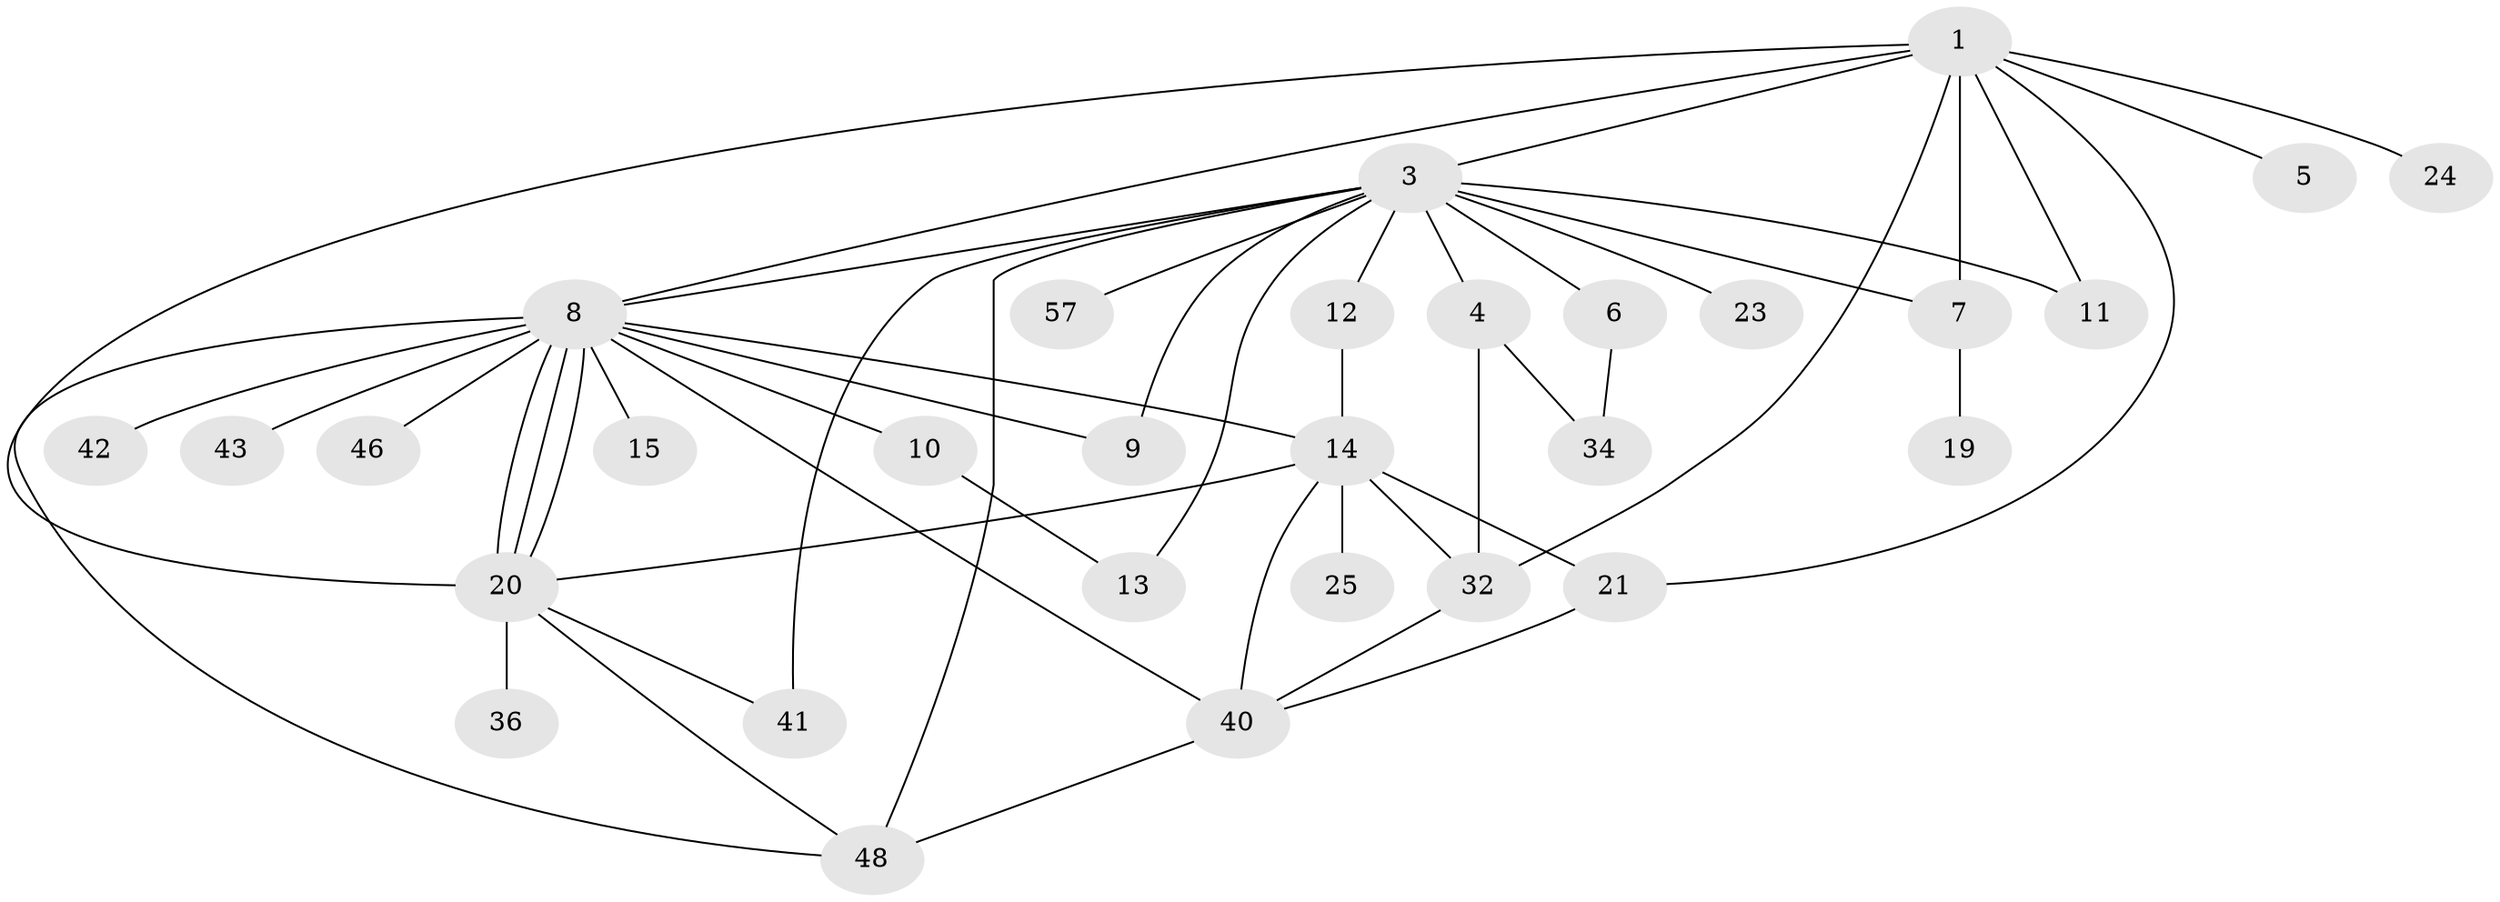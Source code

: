 // original degree distribution, {7: 0.03333333333333333, 5: 0.016666666666666666, 14: 0.016666666666666666, 3: 0.13333333333333333, 1: 0.4, 2: 0.23333333333333334, 15: 0.016666666666666666, 4: 0.1, 6: 0.05}
// Generated by graph-tools (version 1.1) at 2025/14/03/09/25 04:14:27]
// undirected, 30 vertices, 50 edges
graph export_dot {
graph [start="1"]
  node [color=gray90,style=filled];
  1 [super="+50+2+39"];
  3;
  4 [super="+31+49"];
  5;
  6 [super="+16"];
  7;
  8 [super="+30"];
  9;
  10;
  11;
  12;
  13;
  14 [super="+26+18+22"];
  15 [super="+17"];
  19;
  20 [super="+27"];
  21 [super="+35"];
  23;
  24;
  25;
  32;
  34;
  36;
  40 [super="+59"];
  41;
  42;
  43;
  46;
  48 [super="+60+51"];
  57;
  1 -- 7;
  1 -- 11;
  1 -- 32;
  1 -- 21;
  1 -- 8;
  1 -- 3;
  1 -- 20;
  1 -- 5;
  1 -- 24;
  3 -- 4;
  3 -- 6 [weight=2];
  3 -- 7;
  3 -- 8;
  3 -- 9;
  3 -- 11;
  3 -- 12;
  3 -- 13;
  3 -- 23;
  3 -- 41;
  3 -- 57;
  3 -- 48;
  4 -- 32;
  4 -- 34;
  6 -- 34;
  7 -- 19;
  8 -- 9;
  8 -- 10;
  8 -- 14;
  8 -- 15;
  8 -- 20;
  8 -- 20;
  8 -- 20;
  8 -- 40;
  8 -- 42;
  8 -- 43;
  8 -- 46;
  8 -- 48;
  10 -- 13;
  12 -- 14;
  14 -- 21 [weight=2];
  14 -- 25;
  14 -- 32;
  14 -- 20;
  14 -- 40;
  20 -- 48;
  20 -- 36;
  20 -- 41;
  21 -- 40;
  32 -- 40;
  40 -- 48;
}
